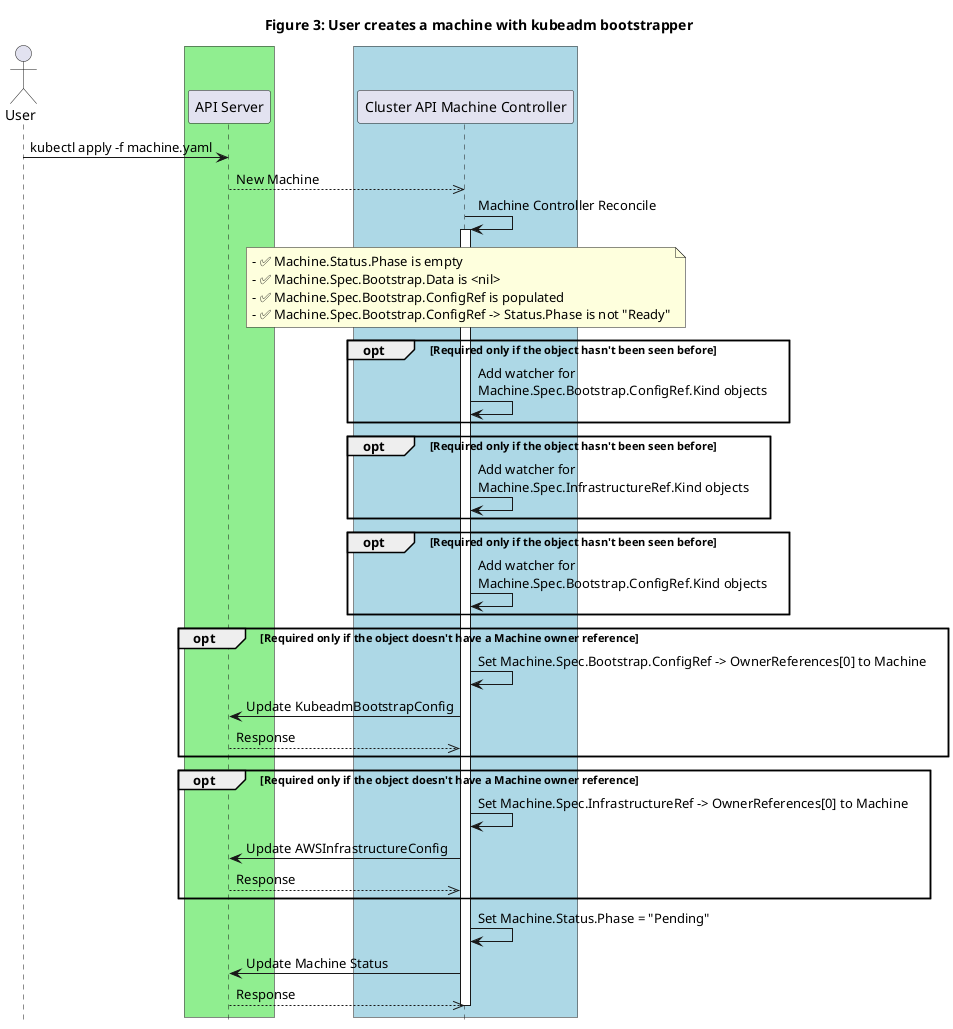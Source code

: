 @startuml
title Figure 3: User creates a machine with kubeadm bootstrapper
actor User

' -- GROUPS START ---

box #lightgreen
participant "API Server"
end box

box #lightblue
participant "Cluster API Machine Controller"
end box

' -- GROUPS END ---

User->"API Server":kubectl apply -f machine.yaml
"API Server"-->>"Cluster API Machine Controller": New Machine

"Cluster API Machine Controller"-> "Cluster API Machine Controller":Machine Controller Reconcile
activate "Cluster API Machine Controller"


note over "Cluster API Machine Controller": - ✅ Machine.Status.Phase is empty\n- ✅ Machine.Spec.Bootstrap.Data is <nil>\n- ✅ Machine.Spec.Bootstrap.ConfigRef is populated\n- ✅ Machine.Spec.Bootstrap.ConfigRef -> Status.Phase is not "Ready"

opt Required only if the object hasn't been seen before
"Cluster API Machine Controller"-> "Cluster API Machine Controller":Add watcher for \nMachine.Spec.Bootstrap.ConfigRef.Kind objects
end

opt Required only if the object hasn't been seen before
"Cluster API Machine Controller"-> "Cluster API Machine Controller":Add watcher for \nMachine.Spec.InfrastructureRef.Kind objects
end

opt Required only if the object hasn't been seen before
"Cluster API Machine Controller"-> "Cluster API Machine Controller":Add watcher for \nMachine.Spec.Bootstrap.ConfigRef.Kind objects
end

opt Required only if the object doesn't have a Machine owner reference
"Cluster API Machine Controller"-> "Cluster API Machine Controller":Set Machine.Spec.Bootstrap.ConfigRef -> OwnerReferences[0] to Machine
"Cluster API Machine Controller"->"API Server": Update KubeadmBootstrapConfig
"Cluster API Machine Controller"<<--"API Server": Response
end

opt Required only if the object doesn't have a Machine owner reference
"Cluster API Machine Controller"-> "Cluster API Machine Controller":Set Machine.Spec.InfrastructureRef -> OwnerReferences[0] to Machine
"Cluster API Machine Controller"->"API Server": Update AWSInfrastructureConfig
"Cluster API Machine Controller"<<--"API Server": Response
end

"Cluster API Machine Controller"-> "Cluster API Machine Controller":Set Machine.Status.Phase = "Pending"

"Cluster API Machine Controller"->"API Server": Update Machine Status
"Cluster API Machine Controller"<<--"API Server": Response

deactivate "Cluster API Machine Controller"

hide footbox
@enduml